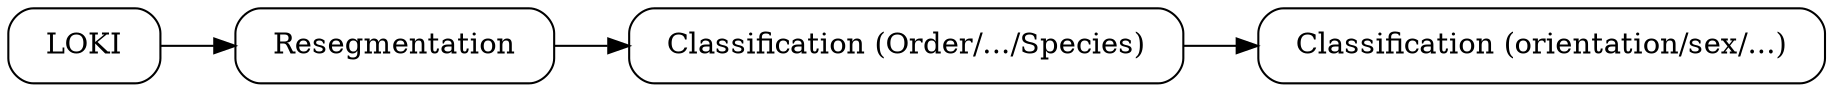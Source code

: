 digraph mygraph {
  rankdir="LR";
  fontname="Helvetica,Arial,sans-serif"
  node [shape=box margin="0.25,0", style="rounded"];
  edge [fontname="Helvetica,Arial,sans-serif"]
  "LOKI" -> "Resegmentation" -> "Classification (Order/.../Species)" -> "Classification (orientation/sex/...)";
}
